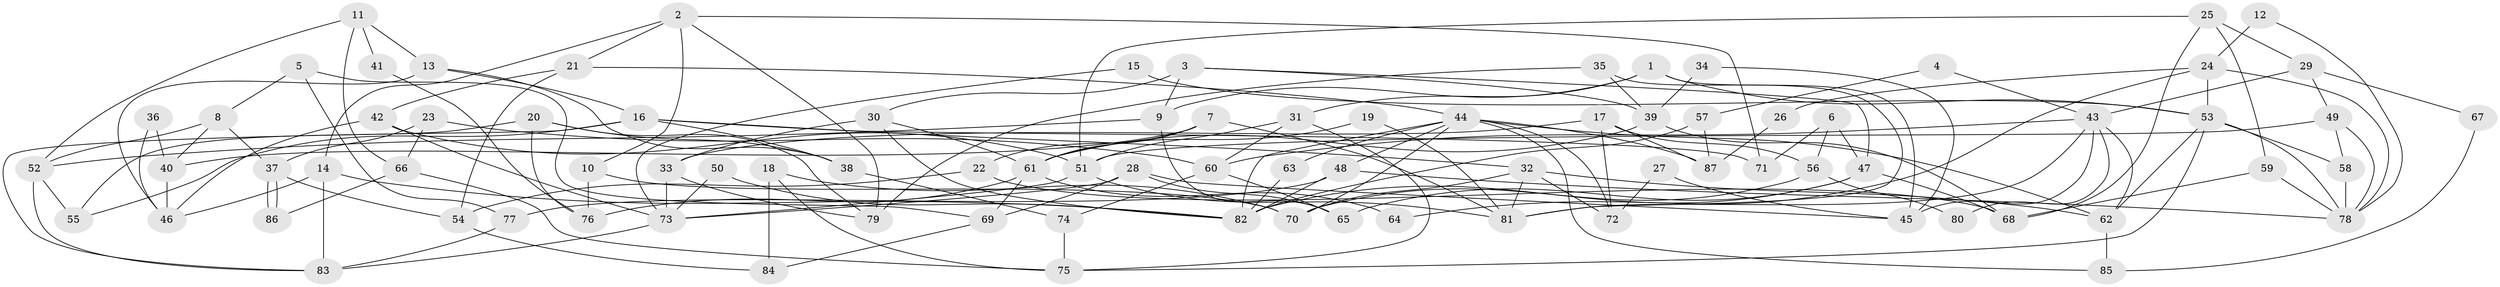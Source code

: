 // coarse degree distribution, {4: 0.2558139534883721, 2: 0.16279069767441862, 3: 0.09302325581395349, 5: 0.13953488372093023, 6: 0.09302325581395349, 7: 0.09302325581395349, 1: 0.046511627906976744, 9: 0.06976744186046512, 11: 0.023255813953488372, 10: 0.023255813953488372}
// Generated by graph-tools (version 1.1) at 2025/54/03/04/25 21:54:25]
// undirected, 87 vertices, 174 edges
graph export_dot {
graph [start="1"]
  node [color=gray90,style=filled];
  1;
  2;
  3;
  4;
  5;
  6;
  7;
  8;
  9;
  10;
  11;
  12;
  13;
  14;
  15;
  16;
  17;
  18;
  19;
  20;
  21;
  22;
  23;
  24;
  25;
  26;
  27;
  28;
  29;
  30;
  31;
  32;
  33;
  34;
  35;
  36;
  37;
  38;
  39;
  40;
  41;
  42;
  43;
  44;
  45;
  46;
  47;
  48;
  49;
  50;
  51;
  52;
  53;
  54;
  55;
  56;
  57;
  58;
  59;
  60;
  61;
  62;
  63;
  64;
  65;
  66;
  67;
  68;
  69;
  70;
  71;
  72;
  73;
  74;
  75;
  76;
  77;
  78;
  79;
  80;
  81;
  82;
  83;
  84;
  85;
  86;
  87;
  1 -- 9;
  1 -- 45;
  1 -- 31;
  1 -- 53;
  2 -- 71;
  2 -- 14;
  2 -- 10;
  2 -- 21;
  2 -- 79;
  3 -- 39;
  3 -- 47;
  3 -- 9;
  3 -- 30;
  4 -- 57;
  4 -- 43;
  5 -- 8;
  5 -- 77;
  5 -- 69;
  6 -- 56;
  6 -- 47;
  6 -- 71;
  7 -- 81;
  7 -- 22;
  7 -- 40;
  7 -- 61;
  8 -- 40;
  8 -- 37;
  8 -- 52;
  9 -- 52;
  9 -- 65;
  10 -- 70;
  10 -- 76;
  11 -- 13;
  11 -- 52;
  11 -- 41;
  11 -- 66;
  12 -- 24;
  12 -- 78;
  13 -- 38;
  13 -- 46;
  13 -- 16;
  14 -- 82;
  14 -- 83;
  14 -- 46;
  15 -- 73;
  15 -- 53;
  16 -- 83;
  16 -- 32;
  16 -- 38;
  16 -- 55;
  16 -- 71;
  17 -- 72;
  17 -- 33;
  17 -- 56;
  17 -- 87;
  18 -- 84;
  18 -- 70;
  18 -- 75;
  19 -- 81;
  19 -- 61;
  20 -- 76;
  20 -- 38;
  20 -- 55;
  20 -- 79;
  21 -- 44;
  21 -- 42;
  21 -- 54;
  22 -- 68;
  22 -- 54;
  23 -- 60;
  23 -- 66;
  23 -- 37;
  24 -- 78;
  24 -- 53;
  24 -- 26;
  24 -- 64;
  25 -- 68;
  25 -- 51;
  25 -- 29;
  25 -- 59;
  26 -- 87;
  27 -- 72;
  27 -- 45;
  28 -- 73;
  28 -- 69;
  28 -- 45;
  28 -- 65;
  29 -- 43;
  29 -- 49;
  29 -- 67;
  30 -- 33;
  30 -- 61;
  30 -- 82;
  31 -- 75;
  31 -- 51;
  31 -- 60;
  32 -- 81;
  32 -- 62;
  32 -- 70;
  32 -- 72;
  33 -- 73;
  33 -- 79;
  34 -- 39;
  34 -- 45;
  35 -- 79;
  35 -- 39;
  35 -- 81;
  36 -- 46;
  36 -- 40;
  37 -- 86;
  37 -- 86;
  37 -- 54;
  38 -- 74;
  39 -- 68;
  39 -- 61;
  40 -- 46;
  41 -- 76;
  42 -- 51;
  42 -- 46;
  42 -- 73;
  43 -- 60;
  43 -- 81;
  43 -- 45;
  43 -- 62;
  43 -- 80;
  44 -- 62;
  44 -- 48;
  44 -- 63;
  44 -- 70;
  44 -- 72;
  44 -- 82;
  44 -- 85;
  44 -- 87;
  47 -- 82;
  47 -- 65;
  47 -- 68;
  48 -- 78;
  48 -- 82;
  48 -- 77;
  49 -- 58;
  49 -- 51;
  49 -- 78;
  50 -- 73;
  50 -- 82;
  51 -- 73;
  51 -- 81;
  52 -- 55;
  52 -- 83;
  53 -- 62;
  53 -- 58;
  53 -- 75;
  53 -- 78;
  54 -- 84;
  56 -- 70;
  56 -- 80;
  57 -- 82;
  57 -- 87;
  58 -- 78;
  59 -- 78;
  59 -- 68;
  60 -- 65;
  60 -- 74;
  61 -- 64;
  61 -- 69;
  61 -- 76;
  62 -- 85;
  63 -- 82;
  66 -- 75;
  66 -- 86;
  67 -- 85;
  69 -- 84;
  73 -- 83;
  74 -- 75;
  77 -- 83;
}
